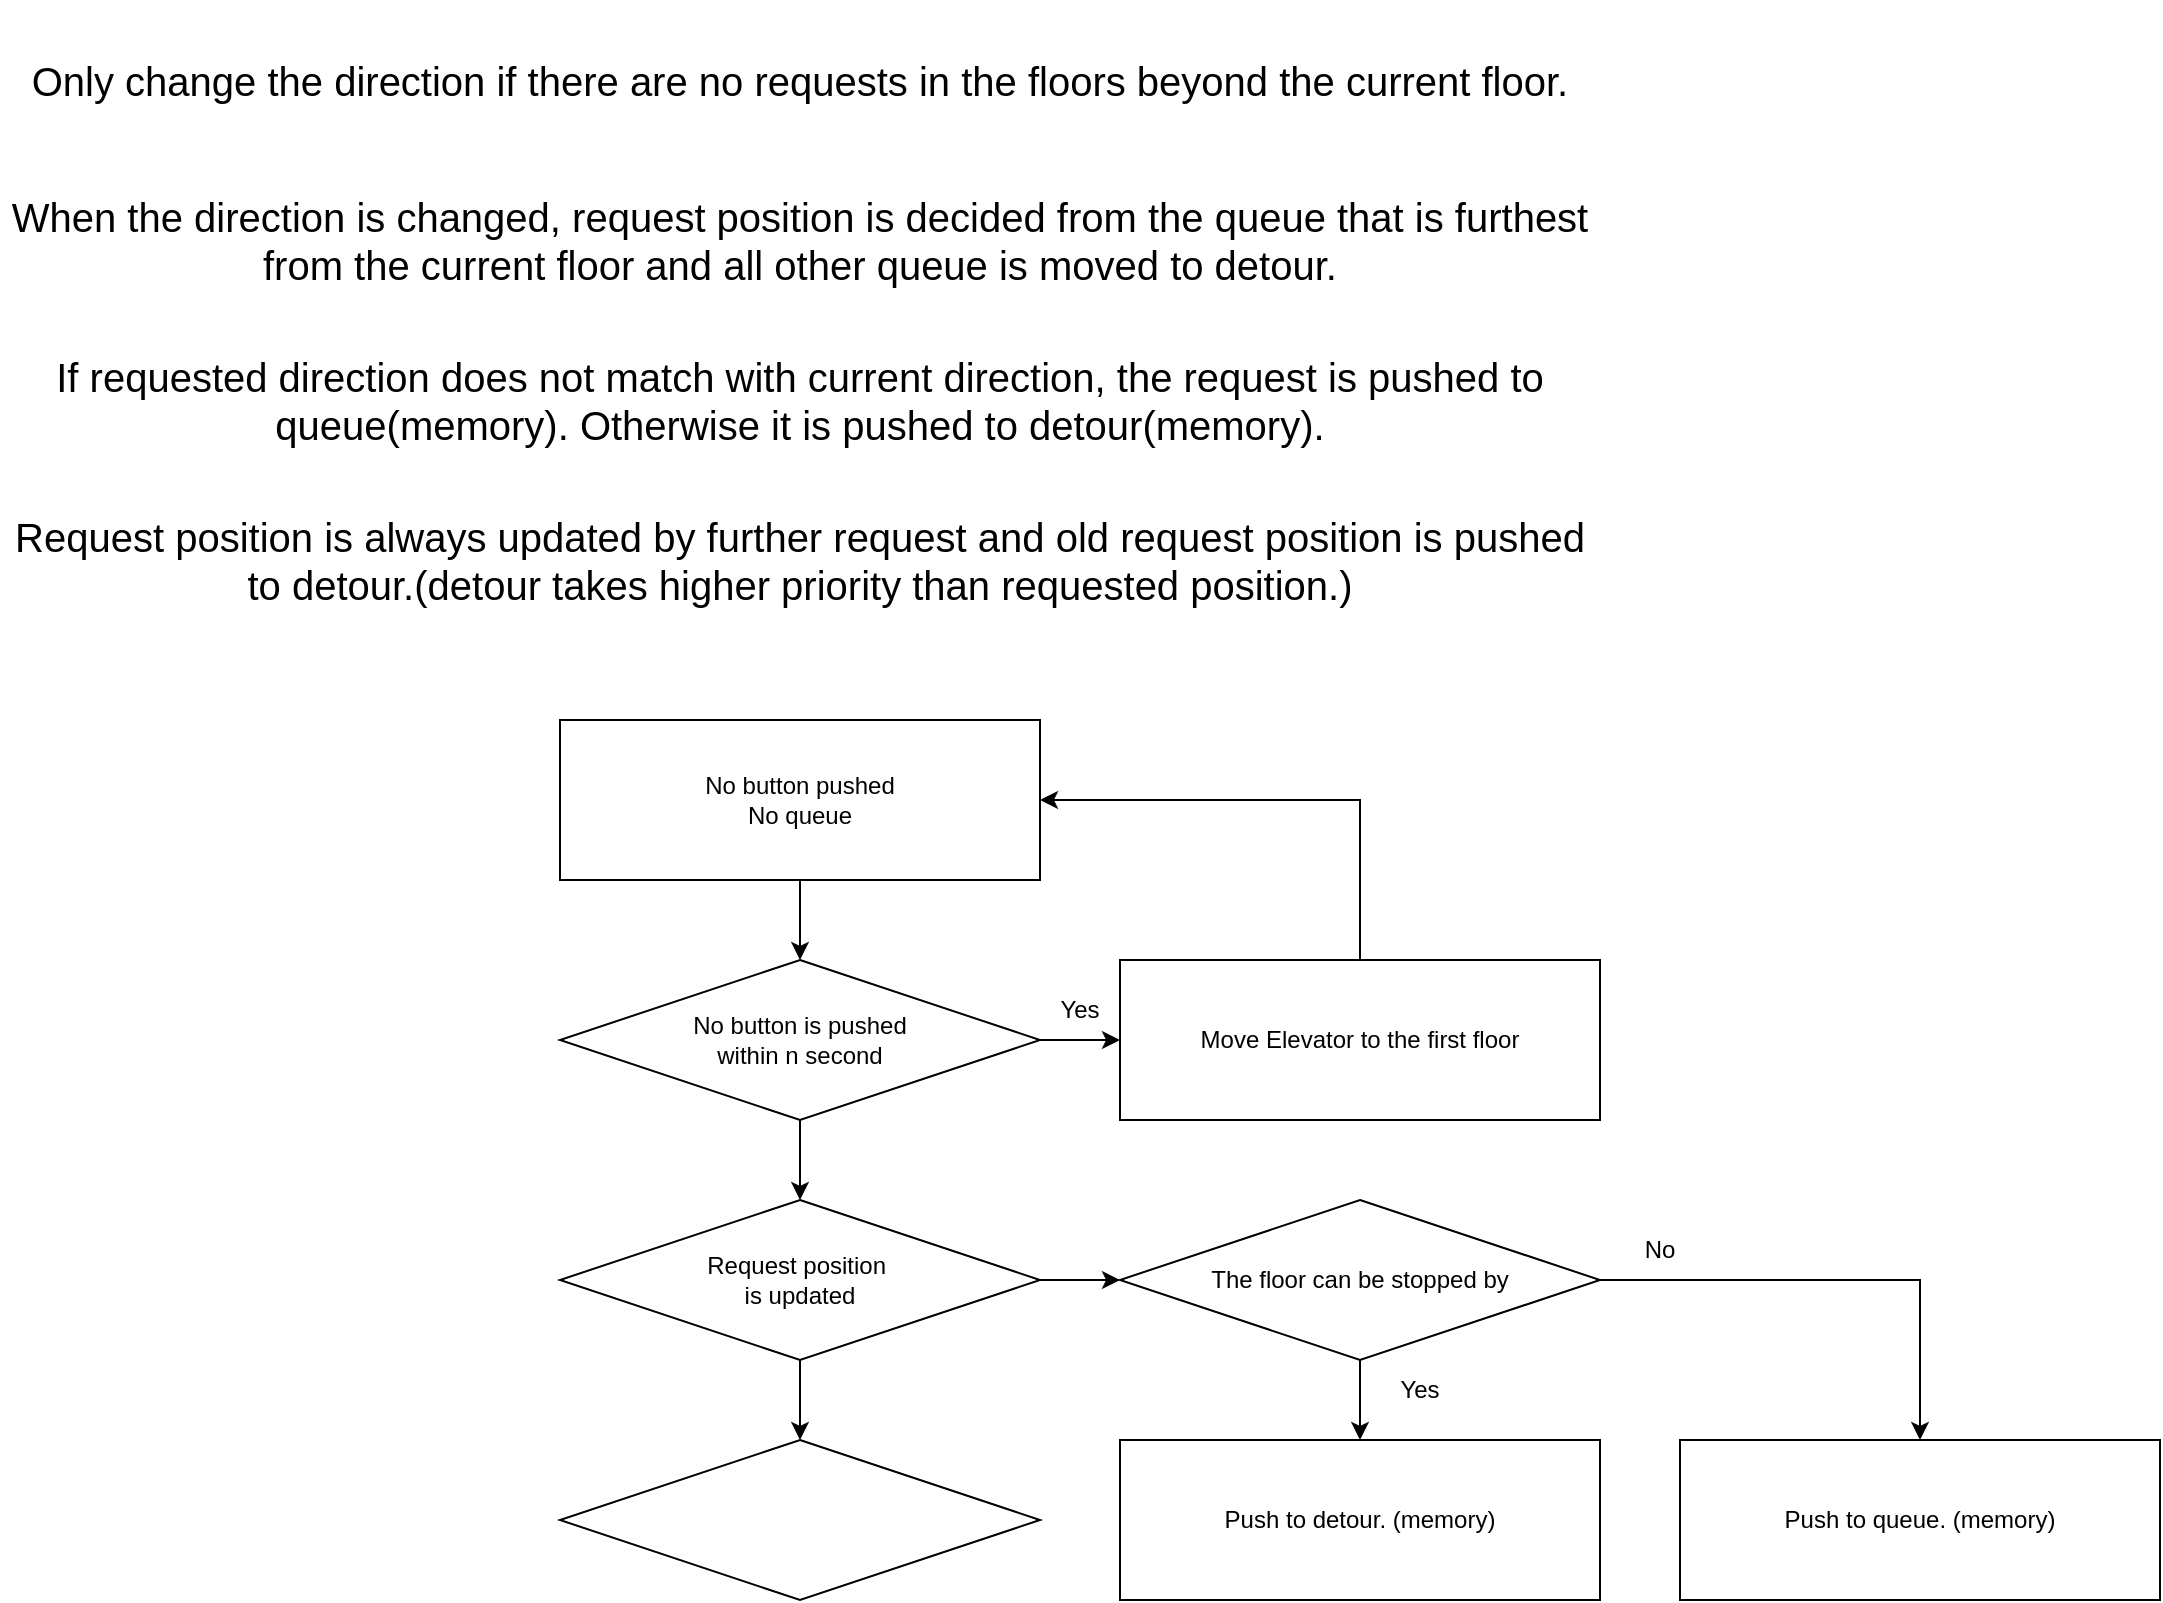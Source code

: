 <mxfile version="21.3.2" type="github">
  <diagram name="ページ1" id="rUbex1x3FdP54zc6fJcI">
    <mxGraphModel dx="882" dy="570" grid="1" gridSize="10" guides="1" tooltips="1" connect="1" arrows="1" fold="1" page="1" pageScale="1" pageWidth="827" pageHeight="1169" math="0" shadow="0">
      <root>
        <mxCell id="0" />
        <mxCell id="1" parent="0" />
        <mxCell id="txSLlDW2Fo_miSAW73bg-1" value="&lt;font style=&quot;font-size: 20px;&quot;&gt;Only change the direction if there are no requests in the floors beyond the current floor.&lt;/font&gt;" style="text;html=1;strokeColor=none;fillColor=none;align=center;verticalAlign=middle;whiteSpace=wrap;rounded=0;" vertex="1" parent="1">
          <mxGeometry y="40" width="800" height="80" as="geometry" />
        </mxCell>
        <mxCell id="txSLlDW2Fo_miSAW73bg-2" value="&lt;span style=&quot;font-size: 20px;&quot;&gt;When the direction is changed, request position is decided from the queue that is furthest from the current floor and all other queue is moved to detour.&lt;/span&gt;" style="text;html=1;strokeColor=none;fillColor=none;align=center;verticalAlign=middle;whiteSpace=wrap;rounded=0;" vertex="1" parent="1">
          <mxGeometry y="120" width="800" height="80" as="geometry" />
        </mxCell>
        <mxCell id="txSLlDW2Fo_miSAW73bg-4" value="&lt;span style=&quot;font-size: 20px;&quot;&gt;If requested direction does not match with current direction, the request is pushed to queue(memory). Otherwise it is pushed to detour(memory).&lt;/span&gt;" style="text;html=1;strokeColor=none;fillColor=none;align=center;verticalAlign=middle;whiteSpace=wrap;rounded=0;" vertex="1" parent="1">
          <mxGeometry y="200" width="800" height="80" as="geometry" />
        </mxCell>
        <mxCell id="txSLlDW2Fo_miSAW73bg-5" value="&lt;font style=&quot;font-size: 20px;&quot;&gt;Request position is always updated by further request and old request position is pushed to detour.(detour takes higher priority than requested position.)&lt;/font&gt;" style="text;html=1;strokeColor=none;fillColor=none;align=center;verticalAlign=middle;whiteSpace=wrap;rounded=0;" vertex="1" parent="1">
          <mxGeometry y="280" width="800" height="80" as="geometry" />
        </mxCell>
        <mxCell id="txSLlDW2Fo_miSAW73bg-15" style="edgeStyle=orthogonalEdgeStyle;rounded=0;orthogonalLoop=1;jettySize=auto;html=1;exitX=0.5;exitY=1;exitDx=0;exitDy=0;entryX=0.5;entryY=0;entryDx=0;entryDy=0;" edge="1" parent="1" source="txSLlDW2Fo_miSAW73bg-9" target="txSLlDW2Fo_miSAW73bg-10">
          <mxGeometry relative="1" as="geometry" />
        </mxCell>
        <mxCell id="txSLlDW2Fo_miSAW73bg-9" value="No button pushed&lt;br&gt;No queue" style="rounded=0;whiteSpace=wrap;html=1;" vertex="1" parent="1">
          <mxGeometry x="280" y="400" width="240" height="80" as="geometry" />
        </mxCell>
        <mxCell id="txSLlDW2Fo_miSAW73bg-12" style="edgeStyle=orthogonalEdgeStyle;rounded=0;orthogonalLoop=1;jettySize=auto;html=1;exitX=1;exitY=0.5;exitDx=0;exitDy=0;entryX=0;entryY=0.5;entryDx=0;entryDy=0;" edge="1" parent="1" source="txSLlDW2Fo_miSAW73bg-10" target="txSLlDW2Fo_miSAW73bg-11">
          <mxGeometry relative="1" as="geometry" />
        </mxCell>
        <mxCell id="txSLlDW2Fo_miSAW73bg-18" style="edgeStyle=orthogonalEdgeStyle;rounded=0;orthogonalLoop=1;jettySize=auto;html=1;exitX=0.5;exitY=1;exitDx=0;exitDy=0;entryX=0.5;entryY=0;entryDx=0;entryDy=0;" edge="1" parent="1" source="txSLlDW2Fo_miSAW73bg-10" target="txSLlDW2Fo_miSAW73bg-17">
          <mxGeometry relative="1" as="geometry" />
        </mxCell>
        <mxCell id="txSLlDW2Fo_miSAW73bg-10" value="No button is pushed&lt;br&gt;within n second" style="rhombus;whiteSpace=wrap;html=1;" vertex="1" parent="1">
          <mxGeometry x="280" y="520" width="240" height="80" as="geometry" />
        </mxCell>
        <mxCell id="txSLlDW2Fo_miSAW73bg-13" style="edgeStyle=orthogonalEdgeStyle;rounded=0;orthogonalLoop=1;jettySize=auto;html=1;exitX=0.5;exitY=0;exitDx=0;exitDy=0;entryX=1;entryY=0.5;entryDx=0;entryDy=0;" edge="1" parent="1" source="txSLlDW2Fo_miSAW73bg-11" target="txSLlDW2Fo_miSAW73bg-9">
          <mxGeometry relative="1" as="geometry" />
        </mxCell>
        <mxCell id="txSLlDW2Fo_miSAW73bg-11" value="Move Elevator to the first floor" style="rounded=0;whiteSpace=wrap;html=1;" vertex="1" parent="1">
          <mxGeometry x="560" y="520" width="240" height="80" as="geometry" />
        </mxCell>
        <mxCell id="txSLlDW2Fo_miSAW73bg-14" value="Yes" style="text;html=1;strokeColor=none;fillColor=none;align=center;verticalAlign=middle;whiteSpace=wrap;rounded=0;" vertex="1" parent="1">
          <mxGeometry x="510" y="530" width="60" height="30" as="geometry" />
        </mxCell>
        <mxCell id="txSLlDW2Fo_miSAW73bg-20" style="edgeStyle=orthogonalEdgeStyle;rounded=0;orthogonalLoop=1;jettySize=auto;html=1;exitX=0.5;exitY=1;exitDx=0;exitDy=0;entryX=0.5;entryY=0;entryDx=0;entryDy=0;" edge="1" parent="1" source="txSLlDW2Fo_miSAW73bg-17" target="txSLlDW2Fo_miSAW73bg-19">
          <mxGeometry relative="1" as="geometry" />
        </mxCell>
        <mxCell id="txSLlDW2Fo_miSAW73bg-30" style="edgeStyle=orthogonalEdgeStyle;rounded=0;orthogonalLoop=1;jettySize=auto;html=1;exitX=1;exitY=0.5;exitDx=0;exitDy=0;" edge="1" parent="1" source="txSLlDW2Fo_miSAW73bg-17" target="txSLlDW2Fo_miSAW73bg-21">
          <mxGeometry relative="1" as="geometry" />
        </mxCell>
        <mxCell id="txSLlDW2Fo_miSAW73bg-17" value="Request position&amp;nbsp;&lt;br&gt;is updated" style="rhombus;whiteSpace=wrap;html=1;" vertex="1" parent="1">
          <mxGeometry x="280" y="640" width="240" height="80" as="geometry" />
        </mxCell>
        <mxCell id="txSLlDW2Fo_miSAW73bg-19" value="" style="rhombus;whiteSpace=wrap;html=1;" vertex="1" parent="1">
          <mxGeometry x="280" y="760" width="240" height="80" as="geometry" />
        </mxCell>
        <mxCell id="txSLlDW2Fo_miSAW73bg-28" style="edgeStyle=orthogonalEdgeStyle;rounded=0;orthogonalLoop=1;jettySize=auto;html=1;exitX=0.5;exitY=1;exitDx=0;exitDy=0;entryX=0.5;entryY=0;entryDx=0;entryDy=0;" edge="1" parent="1" source="txSLlDW2Fo_miSAW73bg-21" target="txSLlDW2Fo_miSAW73bg-26">
          <mxGeometry relative="1" as="geometry" />
        </mxCell>
        <mxCell id="txSLlDW2Fo_miSAW73bg-29" style="edgeStyle=orthogonalEdgeStyle;rounded=0;orthogonalLoop=1;jettySize=auto;html=1;exitX=1;exitY=0.5;exitDx=0;exitDy=0;" edge="1" parent="1" source="txSLlDW2Fo_miSAW73bg-21" target="txSLlDW2Fo_miSAW73bg-27">
          <mxGeometry relative="1" as="geometry" />
        </mxCell>
        <mxCell id="txSLlDW2Fo_miSAW73bg-21" value="The floor can be stopped by" style="rhombus;whiteSpace=wrap;html=1;" vertex="1" parent="1">
          <mxGeometry x="560" y="640" width="240" height="80" as="geometry" />
        </mxCell>
        <mxCell id="txSLlDW2Fo_miSAW73bg-26" value="Push to detour. (memory)" style="rounded=0;whiteSpace=wrap;html=1;" vertex="1" parent="1">
          <mxGeometry x="560" y="760" width="240" height="80" as="geometry" />
        </mxCell>
        <mxCell id="txSLlDW2Fo_miSAW73bg-27" value="Push to queue. (memory)" style="rounded=0;whiteSpace=wrap;html=1;" vertex="1" parent="1">
          <mxGeometry x="840" y="760" width="240" height="80" as="geometry" />
        </mxCell>
        <mxCell id="txSLlDW2Fo_miSAW73bg-31" value="No" style="text;html=1;strokeColor=none;fillColor=none;align=center;verticalAlign=middle;whiteSpace=wrap;rounded=0;" vertex="1" parent="1">
          <mxGeometry x="800" y="650" width="60" height="30" as="geometry" />
        </mxCell>
        <mxCell id="txSLlDW2Fo_miSAW73bg-32" value="Yes" style="text;html=1;strokeColor=none;fillColor=none;align=center;verticalAlign=middle;whiteSpace=wrap;rounded=0;" vertex="1" parent="1">
          <mxGeometry x="680" y="720" width="60" height="30" as="geometry" />
        </mxCell>
      </root>
    </mxGraphModel>
  </diagram>
</mxfile>
